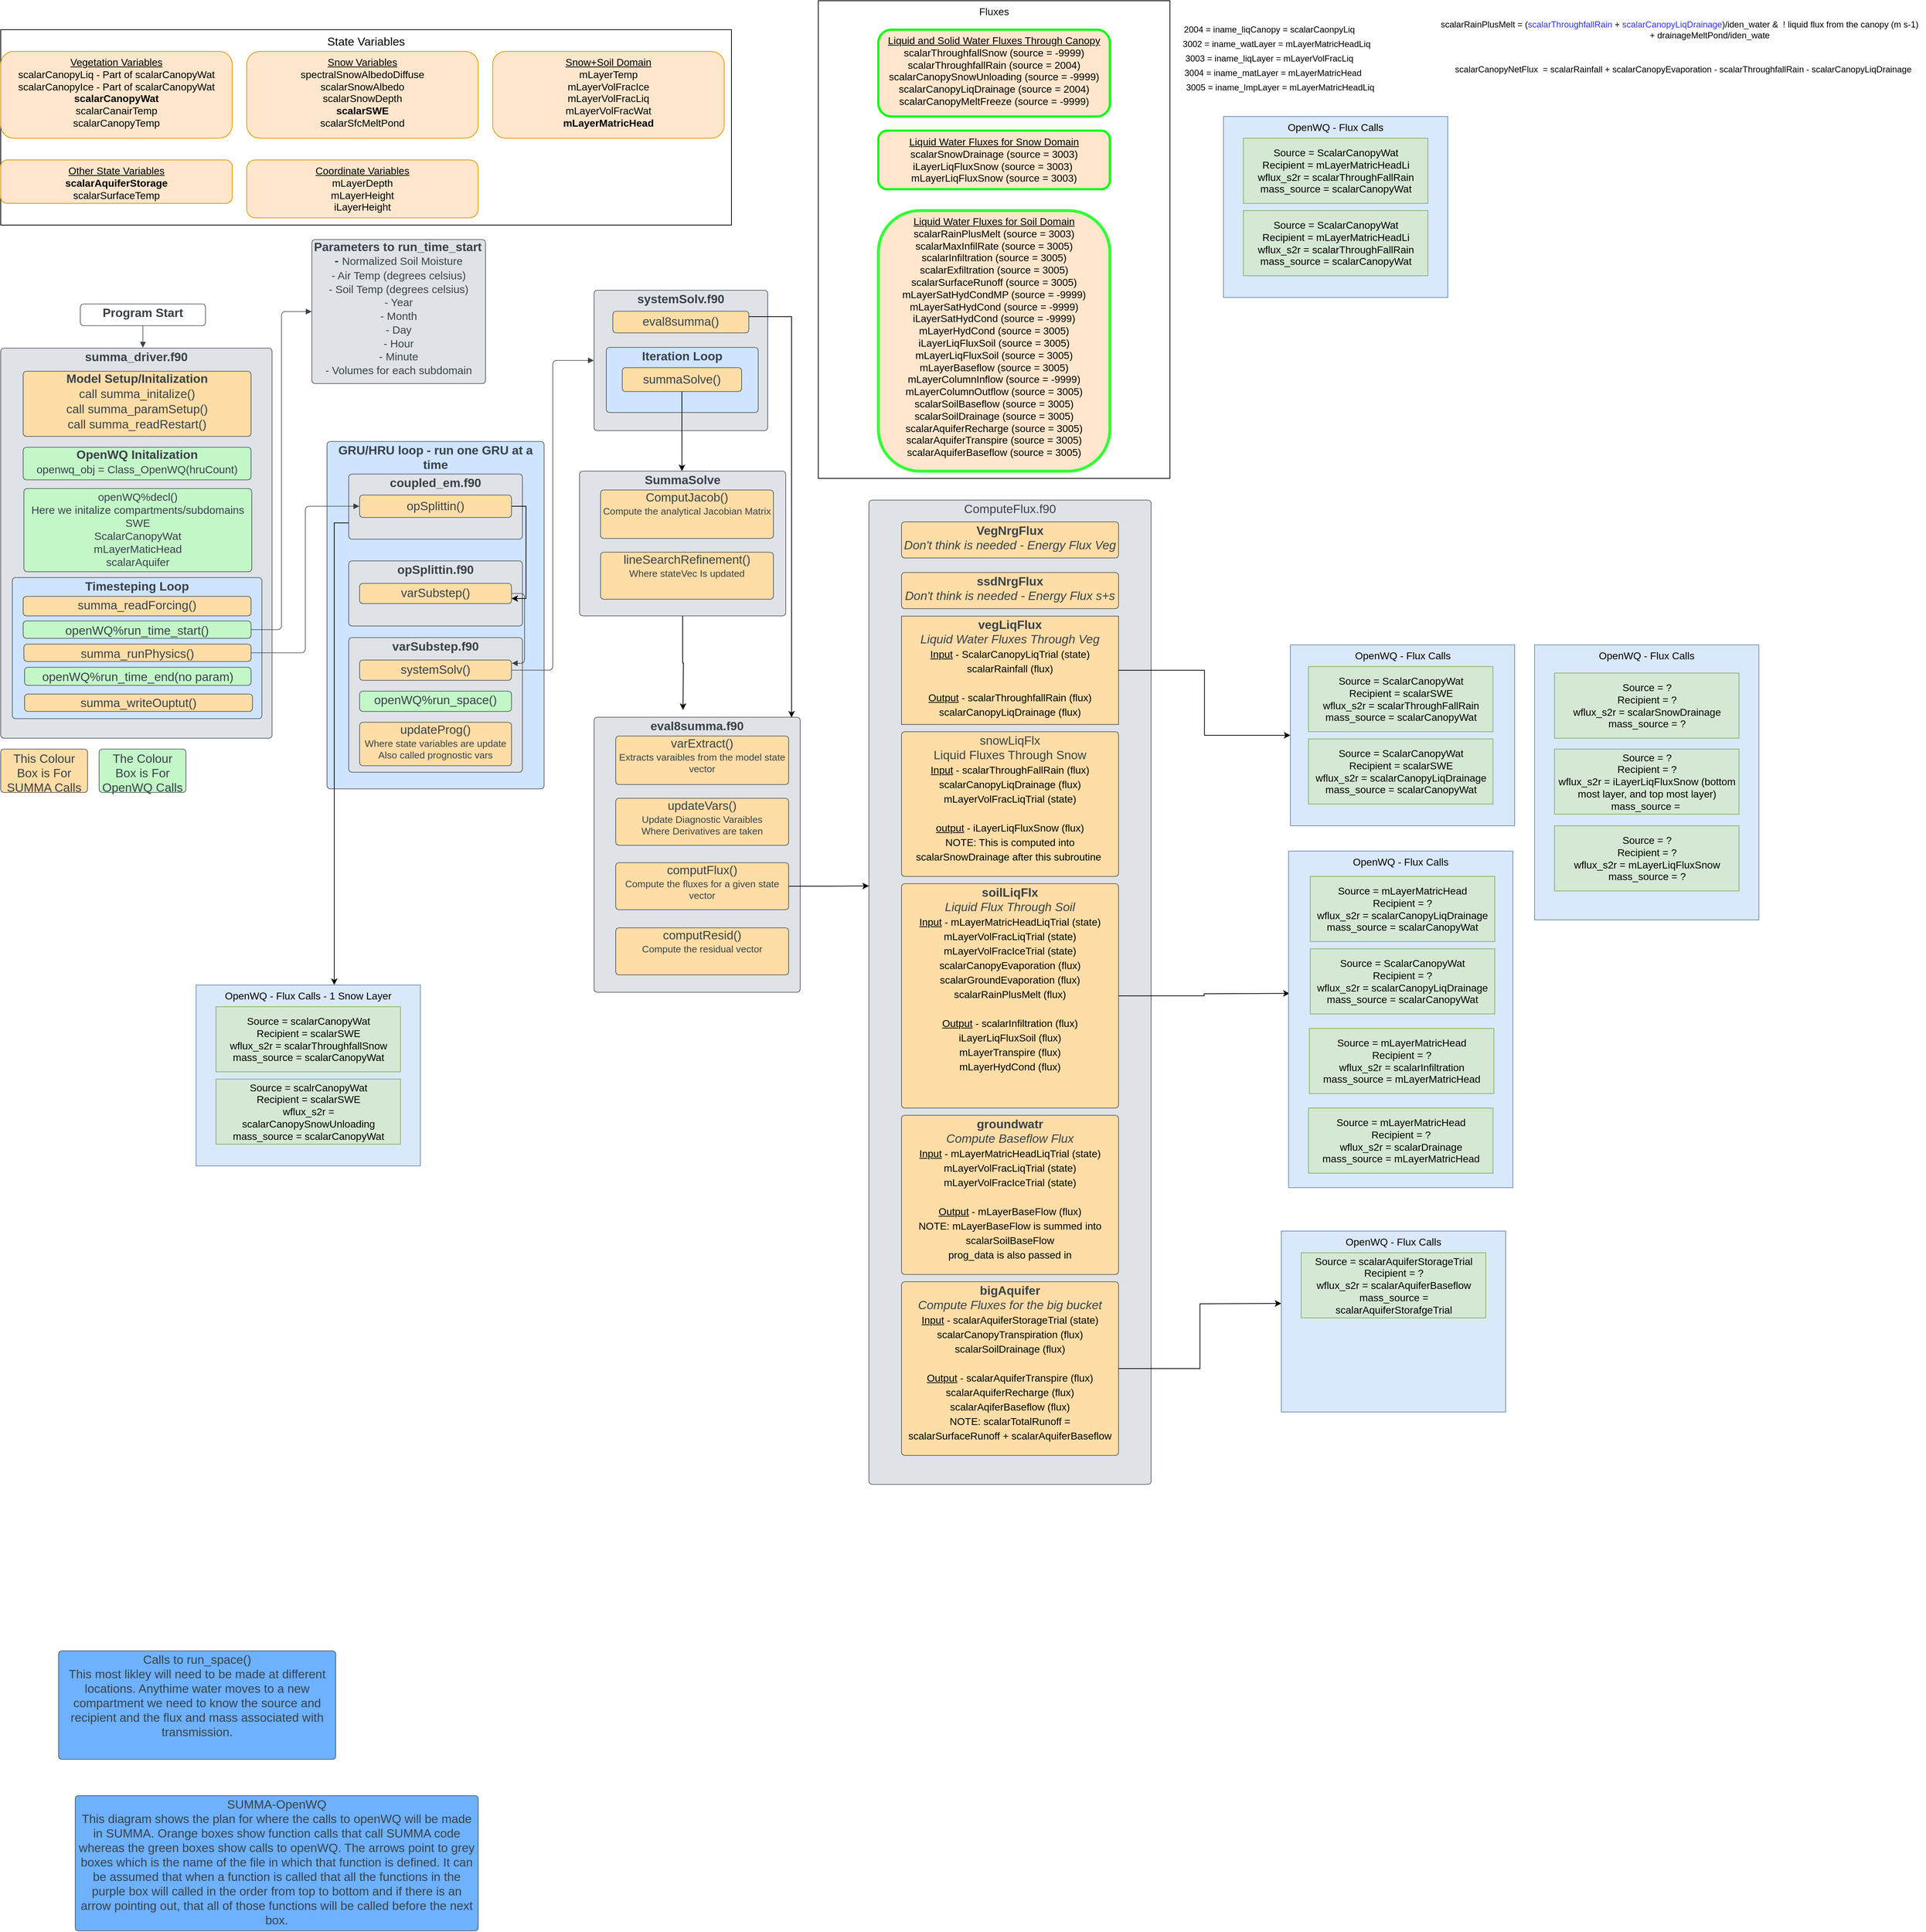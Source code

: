 <mxfile version="20.0.3" type="device"><diagram id="gy2GvhG3Mc18mV4GhEFE" name="Page-1"><mxGraphModel dx="1635" dy="892" grid="1" gridSize="10" guides="1" tooltips="1" connect="1" arrows="1" fold="1" page="1" pageScale="1" pageWidth="850" pageHeight="1100" math="0" shadow="0"><root><mxCell id="0"/><mxCell id="1" parent="0"/><mxCell id="j05uEIZv2rGmTRu3Q1AM-13" value="&lt;div&gt;&lt;font style=&quot;font-size: 16px;&quot;&gt;State Variables&lt;/font&gt;&lt;/div&gt;" style="rounded=0;whiteSpace=wrap;html=1;horizontal=1;verticalAlign=top;" parent="1" vertex="1"><mxGeometry x="50" y="50" width="1010" height="270" as="geometry"/></mxCell><mxCell id="j05uEIZv2rGmTRu3Q1AM-25" value="&lt;div style=&quot;font-size: 14px;&quot;&gt;&lt;u style=&quot;font-size: 14px;&quot;&gt;Vegetation Variables&lt;/u&gt;&lt;/div&gt;&lt;div style=&quot;font-size: 14px;&quot;&gt;&lt;font style=&quot;font-size: 14px;&quot;&gt;scalarCanopyLiq - Part of scalarCanopyWat &lt;br style=&quot;font-size: 14px;&quot;&gt;scalarCanopyIce - Part of scalarCanopyWat&lt;br style=&quot;font-size: 14px;&quot;&gt;&lt;b style=&quot;font-size: 14px;&quot;&gt;scalarCanopyWat &lt;/b&gt;&lt;br style=&quot;font-size: 14px;&quot;&gt;scalarCanairTemp&lt;br style=&quot;font-size: 14px;&quot;&gt;scalarCanopyTemp&lt;/font&gt;&lt;/div&gt;" style="rounded=1;whiteSpace=wrap;html=1;fontSize=14;fillColor=#ffe6cc;strokeColor=#d79b00;horizontal=1;verticalAlign=top;" parent="1" vertex="1"><mxGeometry x="50" y="80" width="320" height="120" as="geometry"/></mxCell><mxCell id="j05uEIZv2rGmTRu3Q1AM-26" value="&lt;div&gt;&lt;u&gt;Snow Variables&lt;/u&gt;&lt;/div&gt;&lt;div&gt;spectralSnowAlbedoDiffuse&lt;/div&gt;&lt;div&gt;scalarSnowAlbedo&lt;/div&gt;&lt;div&gt;scalarSnowDepth&lt;/div&gt;&lt;div&gt;&lt;b&gt;scalarSWE&lt;/b&gt;&lt;/div&gt;&lt;div&gt;scalarSfcMeltPond&lt;br&gt;&lt;/div&gt;" style="rounded=1;whiteSpace=wrap;html=1;fontSize=14;fillColor=#ffe6cc;strokeColor=#d79b00;horizontal=1;verticalAlign=top;" parent="1" vertex="1"><mxGeometry x="390" y="80" width="320" height="120" as="geometry"/></mxCell><mxCell id="j05uEIZv2rGmTRu3Q1AM-27" value="&lt;div&gt;&lt;u&gt;Snow+Soil Domain&lt;br&gt;&lt;/u&gt;&lt;/div&gt;&lt;div&gt;mLayerTemp&lt;/div&gt;&lt;div&gt;mLayerVolFracIce&lt;/div&gt;&lt;div&gt;mLayerVolFracLiq&lt;/div&gt;&lt;div&gt;mLayerVolFracWat&lt;/div&gt;&lt;div&gt;&lt;b&gt;mLayerMatricHead&lt;/b&gt;&lt;br&gt;&lt;/div&gt;" style="rounded=1;whiteSpace=wrap;html=1;fontSize=14;fillColor=#ffe6cc;strokeColor=#d79b00;horizontal=1;verticalAlign=top;" parent="1" vertex="1"><mxGeometry x="730" y="80" width="320" height="120" as="geometry"/></mxCell><mxCell id="j05uEIZv2rGmTRu3Q1AM-28" value="&lt;div&gt;&lt;u&gt;Other State Variables&lt;/u&gt;&lt;/div&gt;&lt;div align=&quot;center&quot;&gt;&lt;b&gt;scalarAquiferStorage&lt;/b&gt;&lt;/div&gt;&lt;div align=&quot;center&quot;&gt;scalarSurfaceTemp&lt;u&gt;&lt;br&gt;&lt;/u&gt;&lt;/div&gt;" style="rounded=1;whiteSpace=wrap;html=1;fontSize=14;fillColor=#ffe6cc;strokeColor=#d79b00;horizontal=1;verticalAlign=top;" parent="1" vertex="1"><mxGeometry x="50" y="230" width="320" height="60" as="geometry"/></mxCell><mxCell id="j05uEIZv2rGmTRu3Q1AM-29" value="&lt;div&gt;&lt;u&gt;Coordinate Variables&lt;br&gt;&lt;/u&gt;&lt;/div&gt;&lt;div align=&quot;center&quot;&gt;mLayerDepth&lt;br&gt;&lt;/div&gt;&lt;div align=&quot;center&quot;&gt;mLayerHeight&lt;/div&gt;&lt;div align=&quot;center&quot;&gt;iLayerHeight&lt;u&gt;&lt;br&gt;&lt;/u&gt;&lt;/div&gt;" style="rounded=1;whiteSpace=wrap;html=1;fontSize=14;fillColor=#ffe6cc;strokeColor=#d79b00;horizontal=1;verticalAlign=top;" parent="1" vertex="1"><mxGeometry x="390" y="230" width="320" height="80" as="geometry"/></mxCell><mxCell id="SIZcdOm5cvlMSfMSB-9c-126" value="" style="group" parent="1" vertex="1" connectable="0"><mxGeometry x="1250" y="700" width="390" height="1360" as="geometry"/></mxCell><UserObject label="ComputeFlux.f90" lucidchartObjectId="QJtb76Jpq29i" id="j05uEIZv2rGmTRu3Q1AM-4"><mxCell style="html=1;overflow=block;blockSpacing=1;whiteSpace=wrap;fontSize=16.7;fontColor=#3a414a;align=center;spacing=3.8;verticalAlign=top;strokeColor=#3a414a;strokeOpacity=100;fillOpacity=100;rounded=1;absoluteArcSize=1;arcSize=9;fillColor=#dfe3e8;strokeWidth=0.8;" parent="SIZcdOm5cvlMSfMSB-9c-126" vertex="1"><mxGeometry width="390" height="1360" as="geometry"/></mxCell></UserObject><UserObject label="&lt;div&gt;&lt;b&gt;VegNrgFlux&lt;/b&gt;&lt;/div&gt;&lt;div&gt;&lt;i&gt;Don't think is needed - Energy Flux Veg&lt;/i&gt;&lt;br&gt;&lt;/div&gt;" lucidchartObjectId="gyDjIR28vtwQ" id="j05uEIZv2rGmTRu3Q1AM-5"><mxCell style="html=1;overflow=block;blockSpacing=1;whiteSpace=wrap;fontSize=16.7;fontColor=#3a414a;align=center;spacing=3.8;verticalAlign=top;strokeColor=#3a414a;strokeOpacity=100;fillOpacity=100;rounded=1;absoluteArcSize=1;arcSize=9;fillColor=#ffdda6;strokeWidth=0.8;" parent="SIZcdOm5cvlMSfMSB-9c-126" vertex="1"><mxGeometry x="45" y="30" width="300" height="50" as="geometry"/></mxCell></UserObject><UserObject label="&lt;div&gt;&lt;b&gt;ssdNrgFlux&lt;/b&gt;&lt;/div&gt;&lt;div&gt;&lt;i&gt;Don't think is needed - Energy Flux s+s&lt;/i&gt;&lt;br&gt;&lt;/div&gt;" lucidchartObjectId="OyDjbXUKRUOr" id="j05uEIZv2rGmTRu3Q1AM-6"><mxCell style="html=1;overflow=block;blockSpacing=1;whiteSpace=wrap;fontSize=16.7;fontColor=#3a414a;align=center;spacing=3.8;verticalAlign=top;strokeColor=#3a414a;strokeOpacity=100;fillOpacity=100;rounded=1;absoluteArcSize=1;arcSize=9;fillColor=#ffdda6;strokeWidth=0.8;" parent="SIZcdOm5cvlMSfMSB-9c-126" vertex="1"><mxGeometry x="45" y="100" width="300" height="50" as="geometry"/></mxCell></UserObject><UserObject label="&lt;b&gt;vegLiqFlux&lt;/b&gt;&lt;br&gt;&lt;i&gt;Liquid Water Fluxes Through Veg&lt;br&gt;&lt;/i&gt;&lt;u style=&quot;color: rgb(0, 0, 0); font-size: 14px;&quot;&gt;Input&lt;/u&gt;&lt;span style=&quot;color: rgb(0, 0, 0); font-size: 14px;&quot;&gt;&amp;nbsp;- ScalarCanopyLiqTrial (state)&lt;/span&gt;&lt;br style=&quot;color: rgb(0, 0, 0); font-size: 14px;&quot;&gt;&lt;span style=&quot;color: rgb(0, 0, 0); font-size: 14px;&quot;&gt;scalarRainfall (flux)&lt;/span&gt;&lt;br style=&quot;color: rgb(0, 0, 0); font-size: 14px;&quot;&gt;&lt;br style=&quot;color: rgb(0, 0, 0); font-size: 14px;&quot;&gt;&lt;u style=&quot;color: rgb(0, 0, 0); font-size: 14px;&quot;&gt;Output&lt;/u&gt;&lt;span style=&quot;color: rgb(0, 0, 0); font-size: 14px;&quot;&gt;&amp;nbsp;- scalarThroughfallRain (flux)&lt;/span&gt;&lt;br style=&quot;color: rgb(0, 0, 0); font-size: 14px;&quot;&gt;&lt;span style=&quot;color: rgb(0, 0, 0); font-size: 14px;&quot;&gt;scalarCanopyLiqDrainage (flux)&lt;/span&gt;" lucidchartObjectId="2yDjNtz37uhb" id="j05uEIZv2rGmTRu3Q1AM-7"><mxCell style="html=1;overflow=block;blockSpacing=1;whiteSpace=wrap;fontSize=16.7;fontColor=#3a414a;align=center;spacing=3.8;verticalAlign=top;strokeColor=#3a414a;strokeOpacity=100;fillOpacity=100;rounded=1;absoluteArcSize=1;arcSize=0;fillColor=#ffdda6;strokeWidth=0.8;" parent="SIZcdOm5cvlMSfMSB-9c-126" vertex="1"><mxGeometry x="45" y="160.32" width="300" height="149.68" as="geometry"/></mxCell></UserObject><UserObject label="snowLiqFlx&lt;br&gt;Liquid Fluxes Through Snow&lt;br&gt;&lt;u style=&quot;color: rgb(0, 0, 0); font-size: 14px;&quot;&gt;Input&lt;/u&gt;&lt;span style=&quot;color: rgb(0, 0, 0); font-size: 14px;&quot;&gt;&amp;nbsp;- scalarThroughFallRain (flux)&lt;/span&gt;&lt;br style=&quot;color: rgb(0, 0, 0); font-size: 14px;&quot;&gt;&lt;span style=&quot;color: rgb(0, 0, 0); font-size: 14px;&quot;&gt;scalarCanopyLiqDrainage (flux)&lt;/span&gt;&lt;br style=&quot;color: rgb(0, 0, 0); font-size: 14px;&quot;&gt;&lt;span style=&quot;color: rgb(0, 0, 0); font-size: 14px;&quot;&gt;mLayerVolFracLiqTrial (state)&lt;/span&gt;&lt;br style=&quot;color: rgb(0, 0, 0); font-size: 14px;&quot;&gt;&lt;br style=&quot;color: rgb(0, 0, 0); font-size: 14px;&quot;&gt;&lt;u style=&quot;color: rgb(0, 0, 0); font-size: 14px;&quot;&gt;output&lt;/u&gt;&lt;span style=&quot;color: rgb(0, 0, 0); font-size: 14px;&quot;&gt;&amp;nbsp;- iLayerLiqFluxSnow (flux)&lt;/span&gt;&lt;br style=&quot;color: rgb(0, 0, 0); font-size: 14px;&quot;&gt;&lt;span style=&quot;color: rgb(0, 0, 0); font-size: 14px;&quot;&gt;NOTE: This is computed into scalarSnowDrainage after this subroutine&amp;nbsp;&lt;/span&gt;" lucidchartObjectId="9yDjWkyf~UnS" id="j05uEIZv2rGmTRu3Q1AM-8"><mxCell style="html=1;overflow=block;blockSpacing=1;whiteSpace=wrap;fontSize=16.7;fontColor=#3a414a;align=center;spacing=3.8;verticalAlign=top;strokeColor=#3a414a;strokeOpacity=100;fillOpacity=100;rounded=1;absoluteArcSize=1;arcSize=9;fillColor=#ffdda6;strokeWidth=0.8;" parent="SIZcdOm5cvlMSfMSB-9c-126" vertex="1"><mxGeometry x="45" y="320" width="300" height="200" as="geometry"/></mxCell></UserObject><UserObject label="&lt;b&gt;soilLiqFlx&lt;br&gt;&lt;/b&gt;&lt;i&gt;Liquid Flux Through Soil&lt;br&gt;&lt;/i&gt;&lt;u style=&quot;color: rgb(0, 0, 0); font-size: 14px;&quot;&gt;Input&lt;/u&gt;&lt;span style=&quot;color: rgb(0, 0, 0); font-size: 14px;&quot;&gt;&amp;nbsp;- mLayerMatricHeadLiqTrial (state)&lt;/span&gt;&lt;br style=&quot;color: rgb(0, 0, 0); font-size: 14px;&quot;&gt;&lt;span style=&quot;color: rgb(0, 0, 0); font-size: 14px;&quot;&gt;mLayerVolFracLiqTrial (state)&lt;/span&gt;&lt;br style=&quot;color: rgb(0, 0, 0); font-size: 14px;&quot;&gt;&lt;span style=&quot;color: rgb(0, 0, 0); font-size: 14px;&quot;&gt;mLayerVolFracIceTrial (state)&lt;/span&gt;&lt;br style=&quot;color: rgb(0, 0, 0); font-size: 14px;&quot;&gt;&lt;span style=&quot;color: rgb(0, 0, 0); font-size: 14px;&quot;&gt;scalarCanopyEvaporation (flux)&lt;/span&gt;&lt;br style=&quot;color: rgb(0, 0, 0); font-size: 14px;&quot;&gt;&lt;span style=&quot;color: rgb(0, 0, 0); font-size: 14px;&quot;&gt;scalarGroundEvaporation (flux)&lt;/span&gt;&lt;br style=&quot;color: rgb(0, 0, 0); font-size: 14px;&quot;&gt;&lt;span style=&quot;color: rgb(0, 0, 0); font-size: 14px;&quot;&gt;scalarRainPlusMelt (flux)&lt;/span&gt;&lt;br style=&quot;color: rgb(0, 0, 0); font-size: 14px;&quot;&gt;&lt;br style=&quot;color: rgb(0, 0, 0); font-size: 14px;&quot;&gt;&lt;u style=&quot;color: rgb(0, 0, 0); font-size: 14px;&quot;&gt;Output&lt;/u&gt;&lt;span style=&quot;color: rgb(0, 0, 0); font-size: 14px;&quot;&gt;&amp;nbsp;- scalarInfiltration (flux)&lt;/span&gt;&lt;br style=&quot;color: rgb(0, 0, 0); font-size: 14px;&quot;&gt;&lt;span style=&quot;color: rgb(0, 0, 0); font-size: 14px;&quot;&gt;iLayerLiqFluxSoil (flux)&lt;/span&gt;&lt;br style=&quot;color: rgb(0, 0, 0); font-size: 14px;&quot;&gt;&lt;span style=&quot;color: rgb(0, 0, 0); font-size: 14px;&quot;&gt;mLayerTranspire (flux)&lt;/span&gt;&lt;br style=&quot;color: rgb(0, 0, 0); font-size: 14px;&quot;&gt;&lt;span style=&quot;color: rgb(0, 0, 0); font-size: 14px;&quot;&gt;mLayerHydCond (flux)&lt;/span&gt;&lt;i&gt;&lt;br&gt;&lt;/i&gt;" lucidchartObjectId="0zDjswLb8mMk" id="j05uEIZv2rGmTRu3Q1AM-9"><mxCell style="html=1;overflow=block;blockSpacing=1;whiteSpace=wrap;fontSize=16.7;fontColor=#3a414a;align=center;spacing=3.8;verticalAlign=top;strokeColor=#3a414a;strokeOpacity=100;fillOpacity=100;rounded=1;absoluteArcSize=1;arcSize=9;fillColor=#ffdda6;strokeWidth=0.8;" parent="SIZcdOm5cvlMSfMSB-9c-126" vertex="1"><mxGeometry x="45" y="530" width="300" height="310" as="geometry"/></mxCell></UserObject><UserObject label="&lt;b&gt;groundwatr&lt;br&gt;&lt;/b&gt;&lt;i&gt;Compute Baseflow Flux&lt;br&gt;&lt;/i&gt;&lt;u style=&quot;color: rgb(0, 0, 0); font-size: 14px;&quot;&gt;Input&lt;/u&gt;&lt;span style=&quot;color: rgb(0, 0, 0); font-size: 14px;&quot;&gt;&amp;nbsp;- mLayerMatricHeadLiqTrial (state)&lt;br&gt;&lt;/span&gt;&lt;span style=&quot;color: rgb(0, 0, 0); font-size: 14px;&quot;&gt;mLayerVolFracLiqTrial (state)&lt;br&gt;&lt;/span&gt;&lt;span style=&quot;color: rgb(0, 0, 0); font-size: 14px;&quot;&gt;mLayerVolFracIceTrial (state)&lt;br&gt;&lt;/span&gt;&lt;br style=&quot;color: rgb(0, 0, 0); font-size: 14px;&quot;&gt;&lt;u style=&quot;color: rgb(0, 0, 0); font-size: 14px;&quot;&gt;Output&lt;/u&gt;&lt;span style=&quot;color: rgb(0, 0, 0); font-size: 14px;&quot;&gt;&amp;nbsp;- mLayerBaseFlow (flux)&lt;br&gt;&lt;/span&gt;&lt;span style=&quot;color: rgb(0, 0, 0); font-size: 14px;&quot;&gt;NOTE: mLayerBaseFlow is summed into scalarSoilBaseFlow&lt;br&gt;prog_data is also passed in&lt;br&gt;&lt;/span&gt;&lt;i&gt;&lt;br&gt;&lt;/i&gt;" lucidchartObjectId="zADjreNIhGo." id="j05uEIZv2rGmTRu3Q1AM-10"><mxCell style="html=1;overflow=block;blockSpacing=1;whiteSpace=wrap;fontSize=16.7;fontColor=#3a414a;align=center;spacing=3.8;verticalAlign=top;strokeColor=#3a414a;strokeOpacity=100;fillOpacity=100;rounded=1;absoluteArcSize=1;arcSize=9;fillColor=#ffdda6;strokeWidth=0.8;" parent="SIZcdOm5cvlMSfMSB-9c-126" vertex="1"><mxGeometry x="45" y="850" width="300" height="220" as="geometry"/></mxCell></UserObject><UserObject label="&lt;b&gt;bigAquifer&lt;br&gt;&lt;/b&gt;&lt;i&gt;Compute Fluxes for the big bucket&lt;br&gt;&lt;/i&gt;&lt;u style=&quot;color: rgb(0, 0, 0); font-size: 14px;&quot;&gt;Input&lt;/u&gt;&lt;span style=&quot;color: rgb(0, 0, 0); font-size: 14px;&quot;&gt;&amp;nbsp;- scalarAquiferStorageTrial (state)&lt;br&gt;&lt;/span&gt;&lt;span style=&quot;color: rgb(0, 0, 0); font-size: 14px;&quot;&gt;scalarCanopyTranspiration (flux)&lt;br&gt;&lt;/span&gt;&lt;span style=&quot;color: rgb(0, 0, 0); font-size: 14px;&quot;&gt;scalarSoilDrainage (flux)&lt;br&gt;&lt;/span&gt;&lt;br style=&quot;color: rgb(0, 0, 0); font-size: 14px;&quot;&gt;&lt;u style=&quot;color: rgb(0, 0, 0); font-size: 14px;&quot;&gt;Output&lt;/u&gt;&lt;span style=&quot;color: rgb(0, 0, 0); font-size: 14px;&quot;&gt;&amp;nbsp;- scalarAquiferTranspire (flux)&lt;br&gt;&lt;/span&gt;&lt;span style=&quot;color: rgb(0, 0, 0); font-size: 14px;&quot;&gt;scalarAquiferRecharge (flux)&lt;br&gt;&lt;/span&gt;&lt;span style=&quot;color: rgb(0, 0, 0); font-size: 14px;&quot;&gt;scalarAqiferBaseflow (flux)&lt;br&gt;&lt;/span&gt;&lt;span style=&quot;color: rgb(0, 0, 0); font-size: 14px;&quot;&gt;NOTE: scalarTotalRunoff = scalarSurfaceRunoff + scalarAquiferBaseflow&lt;/span&gt;&lt;i&gt;&lt;br&gt;&lt;/i&gt;" lucidchartObjectId="PADjMUE8BuGu" id="j05uEIZv2rGmTRu3Q1AM-11"><mxCell style="html=1;overflow=block;blockSpacing=1;whiteSpace=wrap;fontSize=16.7;fontColor=#3a414a;align=center;spacing=3.8;verticalAlign=top;strokeColor=#3a414a;strokeOpacity=100;fillOpacity=100;rounded=1;absoluteArcSize=1;arcSize=9;fillColor=#ffdda6;strokeWidth=0.8;" parent="SIZcdOm5cvlMSfMSB-9c-126" vertex="1"><mxGeometry x="45" y="1080" width="300" height="240" as="geometry"/></mxCell></UserObject><mxCell id="SIZcdOm5cvlMSfMSB-9c-70" value="eval8summa.f90" style="html=1;overflow=block;blockSpacing=1;whiteSpace=wrap;fontSize=16.7;fontColor=#3a414a;fontStyle=1;spacing=3.8;verticalAlign=top;strokeColor=#3a414a;strokeOpacity=100;fillOpacity=100;rounded=1;absoluteArcSize=1;arcSize=9;fillColor=#dfe3e8;strokeWidth=0.8;container=1;collapsible=0;" parent="1" vertex="1"><mxGeometry x="870" y="1000" width="285" height="380" as="geometry"/></mxCell><UserObject label="&lt;div style=&quot;display: flex; justify-content: center; text-align: center; align-items: baseline; font-size: 0; line-height: 1.25;margin-top: -2px;&quot;&gt;&lt;span&gt;&lt;span style=&quot;font-size:16.7px;color:#3a414a;&quot;&gt;varExtract()&#10;&lt;/span&gt;&lt;span style=&quot;font-size:13.3px;color:#3a414a;&quot;&gt;Extracts varaibles from the model state vector&lt;/span&gt;&lt;/span&gt;&lt;/div&gt;" lucidchartObjectId="1K.8Zq_A4mW5" id="SIZcdOm5cvlMSfMSB-9c-71"><mxCell style="html=1;overflow=block;blockSpacing=1;whiteSpace=wrap;fontSize=13;spacing=3.8;verticalAlign=top;strokeColor=#3a414a;strokeOpacity=100;fillOpacity=100;rounded=1;absoluteArcSize=1;arcSize=9;fillColor=#ffdda6;strokeWidth=0.8;" parent="SIZcdOm5cvlMSfMSB-9c-70" vertex="1"><mxGeometry x="30" y="26" width="239" height="67" as="geometry"/></mxCell></UserObject><UserObject label="&lt;div style=&quot;display: flex; justify-content: center; text-align: center; align-items: baseline; font-size: 0; line-height: 1.25;margin-top: -2px;&quot;&gt;&lt;span&gt;&lt;span style=&quot;font-size:16.7px;color:#3a414a;&quot;&gt;updateVars()&#10;&lt;/span&gt;&lt;span style=&quot;font-size:13.3px;color:#3a414a;&quot;&gt;Update Diagnostic Varaibles&#10;Where Derivatives are taken&lt;/span&gt;&lt;/span&gt;&lt;/div&gt;" lucidchartObjectId="xL.820pcQE3z" id="SIZcdOm5cvlMSfMSB-9c-72"><mxCell style="html=1;overflow=block;blockSpacing=1;whiteSpace=wrap;fontSize=13;spacing=3.8;verticalAlign=top;strokeColor=#3a414a;strokeOpacity=100;fillOpacity=100;rounded=1;absoluteArcSize=1;arcSize=9;fillColor=#ffdda6;strokeWidth=0.8;" parent="SIZcdOm5cvlMSfMSB-9c-70" vertex="1"><mxGeometry x="30" y="112" width="239" height="65" as="geometry"/></mxCell></UserObject><UserObject label="&lt;div style=&quot;display: flex; justify-content: center; text-align: center; align-items: baseline; font-size: 0; line-height: 1.25;margin-top: -2px;&quot;&gt;&lt;span&gt;&lt;span style=&quot;font-size:16.7px;color:#3a414a;&quot;&gt;computFlux()&#10;&lt;/span&gt;&lt;span style=&quot;font-size:13.3px;color:#3a414a;&quot;&gt;Compute the fluxes for a given state vector&lt;/span&gt;&lt;/span&gt;&lt;/div&gt;" lucidchartObjectId="_L.8nhQAwN-x" id="SIZcdOm5cvlMSfMSB-9c-73"><mxCell style="html=1;overflow=block;blockSpacing=1;whiteSpace=wrap;fontSize=13;spacing=3.8;verticalAlign=top;strokeColor=#3a414a;strokeOpacity=100;fillOpacity=100;rounded=1;absoluteArcSize=1;arcSize=9;fillColor=#ffdda6;strokeWidth=0.8;" parent="SIZcdOm5cvlMSfMSB-9c-70" vertex="1"><mxGeometry x="30" y="201" width="239" height="65" as="geometry"/></mxCell></UserObject><UserObject label="&lt;div style=&quot;display: flex; justify-content: center; text-align: center; align-items: baseline; font-size: 0; line-height: 1.25;margin-top: -2px;&quot;&gt;&lt;span&gt;&lt;span style=&quot;font-size:16.7px;color:#3a414a;&quot;&gt;computResid()&#10;&lt;/span&gt;&lt;span style=&quot;font-size:13.3px;color:#3a414a;&quot;&gt;Compute the residual vector &lt;/span&gt;&lt;span style=&quot;font-size:11.7px;color:#3a414a;&quot;&gt;&#10;&lt;/span&gt;&lt;/span&gt;&lt;/div&gt;" lucidchartObjectId="pQ.8SMOTzCbQ" id="SIZcdOm5cvlMSfMSB-9c-74"><mxCell style="html=1;overflow=block;blockSpacing=1;whiteSpace=wrap;fontSize=13;spacing=3.8;verticalAlign=top;strokeColor=#3a414a;strokeOpacity=100;fillOpacity=100;rounded=1;absoluteArcSize=1;arcSize=9;fillColor=#ffdda6;strokeWidth=0.8;" parent="SIZcdOm5cvlMSfMSB-9c-70" vertex="1"><mxGeometry x="30" y="291" width="239" height="65" as="geometry"/></mxCell></UserObject><mxCell id="SIZcdOm5cvlMSfMSB-9c-75" value="systemSolv.f90" style="html=1;overflow=block;blockSpacing=1;whiteSpace=wrap;fontSize=16.7;fontColor=#3a414a;fontStyle=1;spacing=3.8;verticalAlign=top;strokeColor=#3a414a;strokeOpacity=100;fillOpacity=100;rounded=1;absoluteArcSize=1;arcSize=9;fillColor=#dfe3e8;strokeWidth=0.8;container=1;collapsible=0;" parent="1" vertex="1"><mxGeometry x="870" y="410" width="240" height="194" as="geometry"/></mxCell><UserObject label="eval8summa()" lucidchartObjectId="_s.8.g2LrlaO" id="SIZcdOm5cvlMSfMSB-9c-76"><mxCell style="html=1;overflow=block;blockSpacing=1;whiteSpace=wrap;fontSize=16.7;fontColor=#3a414a;spacing=3.8;strokeColor=#3a414a;strokeOpacity=100;fillOpacity=100;rounded=1;absoluteArcSize=1;arcSize=9;fillColor=#ffdda6;strokeWidth=0.8;" parent="SIZcdOm5cvlMSfMSB-9c-75" vertex="1"><mxGeometry x="26" y="29" width="188" height="30" as="geometry"/></mxCell></UserObject><UserObject label="Iteration Loop" lucidchartObjectId="Vu.8dJao.weW" id="SIZcdOm5cvlMSfMSB-9c-77"><mxCell style="html=1;overflow=block;blockSpacing=1;whiteSpace=wrap;fontSize=16.7;fontColor=#3a414a;fontStyle=1;align=center;spacing=3.8;verticalAlign=top;strokeColor=#3a414a;strokeOpacity=100;fillOpacity=100;rounded=1;absoluteArcSize=1;arcSize=9;fillColor=#cfe4ff;strokeWidth=0.8;" parent="SIZcdOm5cvlMSfMSB-9c-75" vertex="1"><mxGeometry x="17" y="79" width="210" height="90" as="geometry"/></mxCell></UserObject><UserObject label="summaSolve()" lucidchartObjectId="Vv.8vQ_2qqEH" id="SIZcdOm5cvlMSfMSB-9c-78"><mxCell style="html=1;overflow=block;blockSpacing=1;whiteSpace=wrap;fontSize=16.7;fontColor=#3a414a;spacing=3.8;strokeColor=#3a414a;strokeOpacity=100;fillOpacity=100;rounded=1;absoluteArcSize=1;arcSize=9;fillColor=#ffdda6;strokeWidth=0.8;" parent="SIZcdOm5cvlMSfMSB-9c-75" vertex="1"><mxGeometry x="39" y="107" width="165" height="33" as="geometry"/></mxCell></UserObject><mxCell id="SIZcdOm5cvlMSfMSB-9c-79" value="GRU/HRU loop - run one GRU at a time" style="html=1;overflow=block;blockSpacing=1;whiteSpace=wrap;fontSize=16.7;fontColor=#3a414a;fontStyle=1;spacing=3.8;verticalAlign=top;strokeColor=#3a414a;strokeOpacity=100;fillOpacity=100;rounded=1;absoluteArcSize=1;arcSize=9;fillColor=#cfe4ff;strokeWidth=0.8;container=1;collapsible=0;" parent="1" vertex="1"><mxGeometry x="501" y="619" width="300" height="480" as="geometry"/></mxCell><UserObject label="coupled_em.f90" lucidchartObjectId="if.89FHRa6m6" id="SIZcdOm5cvlMSfMSB-9c-80"><mxCell style="html=1;overflow=block;blockSpacing=1;whiteSpace=wrap;fontSize=16.7;fontColor=#3a414a;fontStyle=1;spacing=3.8;verticalAlign=top;strokeColor=#3a414a;strokeOpacity=100;fillOpacity=100;rounded=1;absoluteArcSize=1;arcSize=9;fillColor=#dfe3e8;strokeWidth=0.8;" parent="SIZcdOm5cvlMSfMSB-9c-79" vertex="1"><mxGeometry x="30" y="45" width="240" height="90" as="geometry"/></mxCell></UserObject><UserObject label="opSplittin.f90" lucidchartObjectId="hk.8~3tQkN-E" id="SIZcdOm5cvlMSfMSB-9c-82"><mxCell style="html=1;overflow=block;blockSpacing=1;whiteSpace=wrap;fontSize=16.7;fontColor=#3a414a;fontStyle=1;spacing=3.8;verticalAlign=top;strokeColor=#3a414a;strokeOpacity=100;fillOpacity=100;rounded=1;absoluteArcSize=1;arcSize=9;fillColor=#dfe3e8;strokeWidth=0.8;" parent="SIZcdOm5cvlMSfMSB-9c-79" vertex="1"><mxGeometry x="30" y="165" width="240" height="90" as="geometry"/></mxCell></UserObject><mxCell id="SIZcdOm5cvlMSfMSB-9c-120" style="edgeStyle=orthogonalEdgeStyle;rounded=0;orthogonalLoop=1;jettySize=auto;html=1;exitX=1;exitY=0.5;exitDx=0;exitDy=0;entryX=1;entryY=0.75;entryDx=0;entryDy=0;fontSize=14;fontColor=#0A0B0D;" parent="SIZcdOm5cvlMSfMSB-9c-79" source="SIZcdOm5cvlMSfMSB-9c-81" target="SIZcdOm5cvlMSfMSB-9c-83" edge="1"><mxGeometry relative="1" as="geometry"/></mxCell><UserObject label="opSplittin()" lucidchartObjectId="qi.8MWBOaeUA" id="SIZcdOm5cvlMSfMSB-9c-81"><mxCell style="html=1;overflow=block;blockSpacing=1;whiteSpace=wrap;fontSize=16.7;fontColor=#3a414a;spacing=3.8;strokeColor=#3a414a;strokeOpacity=100;fillOpacity=100;rounded=1;absoluteArcSize=1;arcSize=9;fillColor=#ffdda6;strokeWidth=0.8;" parent="SIZcdOm5cvlMSfMSB-9c-79" vertex="1"><mxGeometry x="45" y="74" width="210" height="31" as="geometry"/></mxCell></UserObject><UserObject label="varSubstep()" lucidchartObjectId="jl.800Ve-~vq" id="SIZcdOm5cvlMSfMSB-9c-83"><mxCell style="html=1;overflow=block;blockSpacing=1;whiteSpace=wrap;fontSize=16.7;fontColor=#3a414a;spacing=3.8;strokeColor=#3a414a;strokeOpacity=100;fillOpacity=100;rounded=1;absoluteArcSize=1;arcSize=9;fillColor=#ffdda6;strokeWidth=0.8;" parent="SIZcdOm5cvlMSfMSB-9c-79" vertex="1"><mxGeometry x="45" y="196" width="210" height="28" as="geometry"/></mxCell></UserObject><UserObject label="varSubstep.f90" lucidchartObjectId="1n.8m5kOVaIG" id="SIZcdOm5cvlMSfMSB-9c-84"><mxCell style="html=1;overflow=block;blockSpacing=1;whiteSpace=wrap;fontSize=16.7;fontColor=#3a414a;fontStyle=1;spacing=3.8;verticalAlign=top;strokeColor=#3a414a;strokeOpacity=100;fillOpacity=100;rounded=1;absoluteArcSize=1;arcSize=9;fillColor=#dfe3e8;strokeWidth=0.8;" parent="SIZcdOm5cvlMSfMSB-9c-79" vertex="1"><mxGeometry x="30" y="271" width="240" height="186" as="geometry"/></mxCell></UserObject><UserObject label="systemSolv()" lucidchartObjectId="zo.8wbq~-Ltj" id="SIZcdOm5cvlMSfMSB-9c-85"><mxCell style="html=1;overflow=block;blockSpacing=1;whiteSpace=wrap;fontSize=16.7;fontColor=#3a414a;spacing=3.8;strokeColor=#3a414a;strokeOpacity=100;fillOpacity=100;rounded=1;absoluteArcSize=1;arcSize=9;fillColor=#ffdda6;strokeWidth=0.8;" parent="SIZcdOm5cvlMSfMSB-9c-79" vertex="1"><mxGeometry x="45" y="302" width="210" height="28" as="geometry"/></mxCell></UserObject><UserObject label="&lt;div style=&quot;display: flex; justify-content: center; text-align: center; align-items: baseline; font-size: 0; line-height: 1.25;margin-top: -2px;&quot;&gt;&lt;span&gt;&lt;span style=&quot;font-size:16.7px;color:#3a414a;&quot;&gt;updateProg()&#10;&lt;/span&gt;&lt;span style=&quot;font-size:13.3px;color:#3a414a;&quot;&gt;Where state variables are update&#10;Also called prognostic vars&lt;/span&gt;&lt;/span&gt;&lt;/div&gt;" lucidchartObjectId="Go.8qFr4BNcf" id="SIZcdOm5cvlMSfMSB-9c-86"><mxCell style="html=1;overflow=block;blockSpacing=1;whiteSpace=wrap;fontSize=13;spacing=3.8;verticalAlign=top;strokeColor=#3a414a;strokeOpacity=100;fillOpacity=100;rounded=1;absoluteArcSize=1;arcSize=9;fillColor=#ffdda6;strokeWidth=0.8;" parent="SIZcdOm5cvlMSfMSB-9c-79" vertex="1"><mxGeometry x="45" y="388" width="210" height="60" as="geometry"/></mxCell></UserObject><UserObject label="openWQ%run_space()" lucidchartObjectId="Uia9Nw5e9lMj" id="SIZcdOm5cvlMSfMSB-9c-87"><mxCell style="html=1;overflow=block;blockSpacing=1;whiteSpace=wrap;fontSize=16.7;fontColor=#3a414a;align=center;spacing=3.8;verticalAlign=top;strokeColor=#3a414a;strokeOpacity=100;fillOpacity=100;rounded=1;absoluteArcSize=1;arcSize=9;fillColor=#c3f7c8;strokeWidth=0.8;" parent="SIZcdOm5cvlMSfMSB-9c-79" vertex="1"><mxGeometry x="45" y="345" width="210" height="28" as="geometry"/></mxCell></UserObject><mxCell id="SIZcdOm5cvlMSfMSB-9c-88" value="summa_driver.f90" style="html=1;overflow=block;blockSpacing=1;whiteSpace=wrap;fontSize=16.7;fontColor=#3a414a;fontStyle=1;spacing=3.8;verticalAlign=top;strokeColor=#3a414a;strokeOpacity=100;fillOpacity=100;rounded=1;absoluteArcSize=1;arcSize=9;fillColor=#dfe3e8;strokeWidth=0.8;container=1;collapsible=0;" parent="1" vertex="1"><mxGeometry x="50" y="490" width="375" height="539" as="geometry"/></mxCell><UserObject label="&lt;div style=&quot;display: flex; justify-content: center; text-align: center; align-items: baseline; font-size: 0; line-height: 1.25;margin-top: -2px;&quot;&gt;&lt;span&gt;&lt;span style=&quot;font-size:16.7px;color:#3a414a;font-weight: bold;&quot;&gt;Model Setup/Initalization&lt;/span&gt;&lt;span style=&quot;font-size:16.7px;color:#3a414a;&quot;&gt;&#10;call summa_initalize()&#10;call summa_paramSetup()&#10;call summa_readRestart()&lt;/span&gt;&lt;/span&gt;&lt;/div&gt;" lucidchartObjectId="hd368dU49f_i" id="SIZcdOm5cvlMSfMSB-9c-89"><mxCell style="html=1;overflow=block;blockSpacing=1;whiteSpace=wrap;fontSize=13;spacing=3.8;verticalAlign=top;strokeColor=#3a414a;strokeOpacity=100;fillOpacity=100;rounded=1;absoluteArcSize=1;arcSize=9;fillColor=#ffdda6;strokeWidth=0.8;" parent="SIZcdOm5cvlMSfMSB-9c-88" vertex="1"><mxGeometry x="31" y="32" width="315" height="90" as="geometry"/></mxCell></UserObject><UserObject label="&lt;div style=&quot;display: flex; justify-content: center; text-align: center; align-items: baseline; font-size: 0; line-height: 1.25;margin-top: -2px;&quot;&gt;&lt;span&gt;&lt;span style=&quot;font-size:16.7px;color:#3a414a;font-weight: bold;&quot;&gt;OpenWQ Initalization&#10;&lt;/span&gt;&lt;span style=&quot;font-size:15px;color:#3a414a;&quot;&gt;openwq_obj = Class_OpenWQ(hruCount)&#10;&#10;&lt;/span&gt;&lt;/span&gt;&lt;/div&gt;" lucidchartObjectId="Ag36YmN12Q6n" id="SIZcdOm5cvlMSfMSB-9c-90"><mxCell style="html=1;overflow=block;blockSpacing=1;whiteSpace=wrap;fontSize=13;spacing=3.8;verticalAlign=top;strokeColor=#3a414a;strokeOpacity=100;fillOpacity=100;rounded=1;absoluteArcSize=1;arcSize=9;fillColor=#c3f7c8;strokeWidth=0.8;" parent="SIZcdOm5cvlMSfMSB-9c-88" vertex="1"><mxGeometry x="31" y="137" width="315" height="45" as="geometry"/></mxCell></UserObject><UserObject label="Timesteping Loop" lucidchartObjectId="0m767lz1bsTZ" id="SIZcdOm5cvlMSfMSB-9c-91"><mxCell style="html=1;overflow=block;blockSpacing=1;whiteSpace=wrap;fontSize=16.7;fontColor=#3a414a;fontStyle=1;align=center;spacing=3.8;verticalAlign=top;strokeColor=#3a414a;strokeOpacity=100;fillOpacity=100;rounded=1;absoluteArcSize=1;arcSize=9;fillColor=#cfe4ff;strokeWidth=0.8;" parent="SIZcdOm5cvlMSfMSB-9c-88" vertex="1"><mxGeometry x="16" y="317" width="345" height="195" as="geometry"/></mxCell></UserObject><UserObject label="summa_readForcing()&#10;&#10;" lucidchartObjectId="qi76_CxwXWti" id="SIZcdOm5cvlMSfMSB-9c-92"><mxCell style="html=1;overflow=block;blockSpacing=1;whiteSpace=wrap;fontSize=16.7;fontColor=#3a414a;spacing=3.8;verticalAlign=top;strokeColor=#3a414a;strokeOpacity=100;fillOpacity=100;rounded=1;absoluteArcSize=1;arcSize=9;fillColor=#ffdda6;strokeWidth=0.8;" parent="SIZcdOm5cvlMSfMSB-9c-88" vertex="1"><mxGeometry x="31" y="343" width="315" height="27" as="geometry"/></mxCell></UserObject><UserObject label="summa_runPhysics()" lucidchartObjectId="Wp76JYpQb5JP" id="SIZcdOm5cvlMSfMSB-9c-93"><mxCell style="html=1;overflow=block;blockSpacing=1;whiteSpace=wrap;fontSize=16.7;fontColor=#3a414a;spacing=3.8;strokeColor=#3a414a;strokeOpacity=100;fillOpacity=100;rounded=1;absoluteArcSize=1;arcSize=9;fillColor=#ffdda6;strokeWidth=0.8;" parent="SIZcdOm5cvlMSfMSB-9c-88" vertex="1"><mxGeometry x="32" y="409" width="314" height="24" as="geometry"/></mxCell></UserObject><UserObject label="summa_writeOuptut()&#10;" lucidchartObjectId=".u76-.M0Szhw" id="SIZcdOm5cvlMSfMSB-9c-94"><mxCell style="html=1;overflow=block;blockSpacing=1;whiteSpace=wrap;fontSize=16.7;fontColor=#3a414a;spacing=3.8;verticalAlign=top;strokeColor=#3a414a;strokeOpacity=100;fillOpacity=100;rounded=1;absoluteArcSize=1;arcSize=9;fillColor=#ffdda6;strokeWidth=0.8;" parent="SIZcdOm5cvlMSfMSB-9c-88" vertex="1"><mxGeometry x="33" y="478" width="315" height="24" as="geometry"/></mxCell></UserObject><UserObject label="openWQ%run_time_start()" lucidchartObjectId="G926qoa_N85p" id="SIZcdOm5cvlMSfMSB-9c-95"><mxCell style="html=1;overflow=block;blockSpacing=1;whiteSpace=wrap;fontSize=16.7;fontColor=#3a414a;spacing=3.8;strokeColor=#3a414a;strokeOpacity=100;fillOpacity=100;rounded=1;absoluteArcSize=1;arcSize=9;fillColor=#c3f7c8;strokeWidth=0.8;" parent="SIZcdOm5cvlMSfMSB-9c-88" vertex="1"><mxGeometry x="31" y="377" width="315" height="24" as="geometry"/></mxCell></UserObject><UserObject label="openWQ%run_time_end(no param)" lucidchartObjectId="K926KsySNseO" id="SIZcdOm5cvlMSfMSB-9c-96"><mxCell style="html=1;overflow=block;blockSpacing=1;whiteSpace=wrap;fontSize=16.7;fontColor=#3a414a;spacing=3.8;strokeColor=#3a414a;strokeOpacity=100;fillOpacity=100;rounded=1;absoluteArcSize=1;arcSize=9;fillColor=#c3f7c8;strokeWidth=0.8;" parent="SIZcdOm5cvlMSfMSB-9c-88" vertex="1"><mxGeometry x="33" y="441" width="313" height="25" as="geometry"/></mxCell></UserObject><UserObject label="openWQ%decl()&#10;Here we initalize compartments/subdomains&#10;SWE&#10;ScalarCanopyWat&#10;mLayerMaticHead&#10;scalarAquifer" lucidchartObjectId="e4~8ljXP3Yha" id="SIZcdOm5cvlMSfMSB-9c-97"><mxCell style="html=1;overflow=block;blockSpacing=1;whiteSpace=wrap;fontSize=15;fontColor=#3a414a;spacing=3.8;verticalAlign=top;strokeColor=#3a414a;strokeOpacity=100;fillOpacity=100;rounded=1;absoluteArcSize=1;arcSize=9;fillColor=#c3f7c8;strokeWidth=0.8;" parent="SIZcdOm5cvlMSfMSB-9c-88" vertex="1"><mxGeometry x="32" y="194" width="315" height="115" as="geometry"/></mxCell></UserObject><UserObject label="" lucidchartObjectId="a8~8yl-jm4Jg" id="SIZcdOm5cvlMSfMSB-9c-111"><mxCell style="html=1;jettySize=18;whiteSpace=wrap;overflow=block;blockSpacing=1;fontSize=13;strokeColor=#3a414a;strokeOpacity=100;strokeWidth=0.8;rounded=1;arcSize=12;edgeStyle=orthogonalEdgeStyle;startArrow=none;endArrow=block;endFill=1;exitX=1.001;exitY=0.5;exitPerimeter=0;entryX=-0.001;entryY=0.5;entryPerimeter=0;" parent="1" source="SIZcdOm5cvlMSfMSB-9c-95" target="SIZcdOm5cvlMSfMSB-9c-102" edge="1"><mxGeometry width="100" height="100" relative="1" as="geometry"><Array as="points"/></mxGeometry></mxCell></UserObject><UserObject label="" lucidchartObjectId="QLa9q_YRPoFo" id="SIZcdOm5cvlMSfMSB-9c-118"><mxCell style="html=1;jettySize=18;whiteSpace=wrap;overflow=block;blockSpacing=1;fontSize=13;strokeColor=#3a414a;strokeOpacity=100;strokeWidth=0.8;rounded=1;arcSize=12;edgeStyle=orthogonalEdgeStyle;startArrow=none;endArrow=block;endFill=1;exitX=0.5;exitY=1.012;exitPerimeter=0;entryX=0.524;entryY=-0.001;entryPerimeter=0;" parent="1" source="SIZcdOm5cvlMSfMSB-9c-106" target="SIZcdOm5cvlMSfMSB-9c-88" edge="1"><mxGeometry width="100" height="100" relative="1" as="geometry"><Array as="points"/></mxGeometry></mxCell></UserObject><UserObject label="This Colour Box is For SUMMA Calls" lucidchartObjectId="r926dmNZ5AB5" id="SIZcdOm5cvlMSfMSB-9c-100"><mxCell style="html=1;overflow=block;blockSpacing=1;whiteSpace=wrap;fontSize=16.7;fontColor=#3a414a;spacing=3.8;strokeColor=#3a414a;strokeOpacity=100;fillOpacity=100;rounded=1;absoluteArcSize=1;arcSize=9;fillColor=#ffdda6;strokeWidth=0.8;" parent="1" vertex="1"><mxGeometry x="50" y="1044" width="120" height="60" as="geometry"/></mxCell></UserObject><UserObject label="The Colour Box is For OpenWQ Calls" lucidchartObjectId="L926iIIKrCzj" id="SIZcdOm5cvlMSfMSB-9c-101"><mxCell style="html=1;overflow=block;blockSpacing=1;whiteSpace=wrap;fontSize=16.7;fontColor=#3a414a;spacing=3.8;strokeColor=#3a414a;strokeOpacity=100;fillOpacity=100;rounded=1;absoluteArcSize=1;arcSize=9;fillColor=#c3f7c8;strokeWidth=0.8;" parent="1" vertex="1"><mxGeometry x="186" y="1044" width="120" height="60" as="geometry"/></mxCell></UserObject><UserObject label="&lt;div style=&quot;display: flex; justify-content: flex-start; text-align: left; align-items: baseline; font-size: 0; line-height: 1.25;margin-top: -2px;&quot;&gt;&lt;span&gt;&lt;span style=&quot;font-size:16.7px;color:#3a414a;font-weight: bold;&quot;&gt;Parameters to run_time_start&#10;&lt;/span&gt;&lt;/span&gt;&lt;/div&gt;&lt;div style=&quot;display: flex; justify-content: center; text-align: center; align-items: baseline; font-size: 0; line-height: 1.25;margin-top: -2px;&quot;&gt;&lt;span&gt;&lt;span style=&quot;font-size:16.7px;color:#3a414a;font-weight: bold;&quot;&gt;- &lt;/span&gt;&lt;span style=&quot;font-size:15px;color:#3a414a;&quot;&gt;Normalized Soil Moisture&#10;- Air Temp (degrees celsius)&#10;- Soil Temp (degrees celsius)&#10;- Year&#10;- Month&#10;- Day&#10;- Hour&#10;- Minute&#10;- Volumes for each subdomain&#10;&lt;/span&gt;&lt;/span&gt;&lt;/div&gt;" lucidchartObjectId="b8~8V2vscYza" id="SIZcdOm5cvlMSfMSB-9c-102"><mxCell style="html=1;overflow=block;blockSpacing=1;whiteSpace=wrap;fontSize=13;spacing=3.8;verticalAlign=top;strokeColor=#3a414a;strokeOpacity=100;fillOpacity=100;rounded=1;absoluteArcSize=1;arcSize=9;fillColor=#dfe3e8;strokeWidth=0.8;" parent="1" vertex="1"><mxGeometry x="480" y="340" width="240" height="199" as="geometry"/></mxCell></UserObject><UserObject label="SUMMA-OpenWQ&#10;This diagram shows the plan for where the calls to openWQ will be made in SUMMA. Orange boxes show function calls that call SUMMA code whereas the green boxes show calls to openWQ. The arrows point to grey boxes which is the name of the file in which that function is defined. It can be assumed that when a function is called that all the functions in the purple box will called in the order from top to bottom and if there is an arrow pointing out, that all of those functions will be called before the next box." lucidchartObjectId="Ola9XbYeaA4S" id="SIZcdOm5cvlMSfMSB-9c-103"><mxCell style="html=1;overflow=block;blockSpacing=1;whiteSpace=wrap;fontSize=16.7;fontColor=#3a414a;align=center;spacing=3.8;verticalAlign=top;strokeColor=#3a414a;strokeOpacity=100;fillOpacity=100;rounded=1;absoluteArcSize=1;arcSize=9;fillColor=#6db1ff;strokeWidth=0.8;" parent="1" vertex="1"><mxGeometry x="153" y="2490" width="557" height="187" as="geometry"/></mxCell></UserObject><UserObject label="Calls to run_space()&#10;This most likley will need to be made at different locations. Anythime water moves to a new compartment we need to know the source and recipient and the flux and mass associated with transmission.&#10;" lucidchartObjectId="yGa9IHf4nlw2" id="SIZcdOm5cvlMSfMSB-9c-105"><mxCell style="html=1;overflow=block;blockSpacing=1;whiteSpace=wrap;fontSize=16.7;fontColor=#3a414a;align=center;spacing=3.8;verticalAlign=top;strokeColor=#3a414a;strokeOpacity=100;fillOpacity=100;rounded=1;absoluteArcSize=1;arcSize=9;fillColor=#6db1ff;strokeWidth=0.8;" parent="1" vertex="1"><mxGeometry x="130" y="2290" width="383" height="150" as="geometry"/></mxCell></UserObject><UserObject label="Program Start" lucidchartObjectId="iLa9BcU3nEX5" id="SIZcdOm5cvlMSfMSB-9c-106"><mxCell style="html=1;overflow=block;blockSpacing=1;whiteSpace=wrap;fontSize=16.7;fontColor=#3a414a;fontStyle=1;align=center;spacing=3.8;verticalAlign=top;strokeColor=#3a414a;strokeOpacity=100;fillOpacity=0;rounded=1;absoluteArcSize=1;arcSize=9;fillColor=#000000;strokeWidth=0.8;" parent="1" vertex="1"><mxGeometry x="160" y="429" width="173" height="30" as="geometry"/></mxCell></UserObject><UserObject label="" lucidchartObjectId="vq.8y1t.X0TY" id="SIZcdOm5cvlMSfMSB-9c-109"><mxCell style="html=1;jettySize=18;whiteSpace=wrap;overflow=block;blockSpacing=1;fontSize=13;strokeColor=#3a414a;strokeOpacity=100;strokeWidth=0.8;rounded=1;arcSize=12;edgeStyle=orthogonalEdgeStyle;startArrow=none;endArrow=block;endFill=1;exitX=1.002;exitY=0.5;exitPerimeter=0;entryX=1.002;entryY=0.158;entryPerimeter=0;" parent="1" source="SIZcdOm5cvlMSfMSB-9c-83" target="SIZcdOm5cvlMSfMSB-9c-85" edge="1"><mxGeometry width="100" height="100" relative="1" as="geometry"><Array as="points"/></mxGeometry></mxCell></UserObject><UserObject label="" lucidchartObjectId="gf.8M0vQW59L" id="SIZcdOm5cvlMSfMSB-9c-110"><mxCell style="html=1;jettySize=18;whiteSpace=wrap;overflow=block;blockSpacing=1;fontSize=13;strokeColor=#3a414a;strokeOpacity=100;strokeWidth=0.8;rounded=1;arcSize=12;edgeStyle=orthogonalEdgeStyle;startArrow=none;endArrow=block;endFill=1;exitX=1.001;exitY=0.5;exitPerimeter=0;entryX=-0.002;entryY=0.5;entryPerimeter=0;" parent="1" source="SIZcdOm5cvlMSfMSB-9c-93" target="SIZcdOm5cvlMSfMSB-9c-81" edge="1"><mxGeometry width="100" height="100" relative="1" as="geometry"><Array as="points"/></mxGeometry></mxCell></UserObject><UserObject label="" lucidchartObjectId="Jr.8-GyZWJpz" id="SIZcdOm5cvlMSfMSB-9c-114"><mxCell style="html=1;jettySize=18;whiteSpace=wrap;overflow=block;blockSpacing=1;fontSize=13;strokeColor=#3a414a;strokeOpacity=100;strokeWidth=0.8;rounded=1;arcSize=12;edgeStyle=orthogonalEdgeStyle;startArrow=none;endArrow=block;endFill=1;exitX=1.002;exitY=0.5;exitPerimeter=0;entryX=-0.001;entryY=0.5;entryPerimeter=0;" parent="1" source="SIZcdOm5cvlMSfMSB-9c-85" target="SIZcdOm5cvlMSfMSB-9c-75" edge="1"><mxGeometry width="100" height="100" relative="1" as="geometry"><Array as="points"/></mxGeometry></mxCell></UserObject><mxCell id="SIZcdOm5cvlMSfMSB-9c-147" style="edgeStyle=orthogonalEdgeStyle;rounded=0;orthogonalLoop=1;jettySize=auto;html=1;fontSize=14;fontColor=#0A0B0D;" parent="1" source="j05uEIZv2rGmTRu3Q1AM-7" target="SIZcdOm5cvlMSfMSB-9c-9" edge="1"><mxGeometry relative="1" as="geometry"/></mxCell><mxCell id="SIZcdOm5cvlMSfMSB-9c-148" style="edgeStyle=orthogonalEdgeStyle;rounded=0;orthogonalLoop=1;jettySize=auto;html=1;exitX=1;exitY=0.5;exitDx=0;exitDy=0;fontSize=14;fontColor=#0A0B0D;entryX=0.005;entryY=0.406;entryDx=0;entryDy=0;entryPerimeter=0;" parent="1" source="j05uEIZv2rGmTRu3Q1AM-9" edge="1"><mxGeometry relative="1" as="geometry"><mxPoint x="1831.55" y="1381.61" as="targetPoint"/></mxGeometry></mxCell><mxCell id="nJyweDoFcMpG3C8YYnDe-1" value="" style="group" parent="1" vertex="1" connectable="0"><mxGeometry x="1180" y="10" width="486" height="660" as="geometry"/></mxCell><mxCell id="SIZcdOm5cvlMSfMSB-9c-130" value="Fluxes&lt;br&gt;" style="rounded=0;whiteSpace=wrap;html=1;fontSize=14;fontColor=#0A0B0D;verticalAlign=top;" parent="nJyweDoFcMpG3C8YYnDe-1" vertex="1"><mxGeometry width="486" height="660" as="geometry"/></mxCell><mxCell id="SIZcdOm5cvlMSfMSB-9c-141" value="&lt;div style=&quot;font-size: 14px;&quot;&gt;&lt;u&gt;Liquid and Solid Water Fluxes Through Canopy&lt;/u&gt;&lt;/div&gt;&lt;div style=&quot;font-size: 14px;&quot;&gt;&lt;div style=&quot;&quot;&gt;&lt;div&gt;scalarThroughfallSnow (source = -9999)&lt;/div&gt;&lt;div&gt;scalarThroughfallRain (source = 2004)&lt;/div&gt;&lt;div&gt;scalarCanopySnowUnloading (source = -9999)&lt;/div&gt;&lt;div&gt;scalarCanopyLiqDrainage (source = 2004)&lt;/div&gt;&lt;div&gt;scalarCanopyMeltFreeze (source = -9999)&lt;/div&gt;&lt;/div&gt;&lt;/div&gt;" style="rounded=1;whiteSpace=wrap;html=1;fontSize=14;fillColor=#ffe6cc;strokeColor=#00FF00;horizontal=1;verticalAlign=top;strokeWidth=3;" parent="nJyweDoFcMpG3C8YYnDe-1" vertex="1"><mxGeometry x="83" y="40" width="320" height="120" as="geometry"/></mxCell><mxCell id="SIZcdOm5cvlMSfMSB-9c-144" value="&lt;div style=&quot;font-size: 14px;&quot;&gt;&lt;u&gt;Liquid Water Fluxes for Snow Domain&lt;/u&gt;&lt;/div&gt;&lt;div style=&quot;&quot;&gt;&lt;div style=&quot;&quot;&gt;&lt;div style=&quot;&quot;&gt;&lt;div style=&quot;&quot;&gt;scalarSnowDrainage (source = 3003)&lt;/div&gt;&lt;div style=&quot;&quot;&gt;iLayerLiqFluxSnow (source = 3003)&amp;nbsp;&lt;/div&gt;&lt;div style=&quot;&quot;&gt;mLayerLiqFluxSnow (source = 3003)&lt;/div&gt;&lt;/div&gt;&lt;/div&gt;&lt;/div&gt;" style="rounded=1;whiteSpace=wrap;html=1;fontSize=14;fillColor=#ffe6cc;strokeColor=#00FF00;horizontal=1;verticalAlign=top;strokeWidth=3;" parent="nJyweDoFcMpG3C8YYnDe-1" vertex="1"><mxGeometry x="83" y="179.5" width="320" height="81" as="geometry"/></mxCell><mxCell id="SIZcdOm5cvlMSfMSB-9c-145" value="&lt;div style=&quot;font-size: 14px;&quot;&gt;&lt;u&gt;Liquid Water Fluxes for Soil Domain&lt;/u&gt;&lt;/div&gt;&lt;div style=&quot;&quot;&gt;&lt;div style=&quot;&quot;&gt;&lt;div style=&quot;&quot;&gt;&lt;div style=&quot;&quot;&gt;&lt;div&gt;scalarRainPlusMelt (source = 3003)&lt;/div&gt;&lt;div&gt;scalarMaxInfilRate (source = 3005)&lt;/div&gt;&lt;div&gt;scalarInfiltration (source = 3005)&lt;/div&gt;&lt;div&gt;scalarExfiltration (&lt;span style=&quot;background-color: initial;&quot;&gt;source = 3005)&lt;/span&gt;&lt;/div&gt;&lt;div&gt;scalarSurfaceRunoff&amp;nbsp;&lt;span style=&quot;background-color: initial;&quot;&gt;(&lt;/span&gt;&lt;span style=&quot;background-color: initial;&quot;&gt;source = 3005)&lt;/span&gt;&lt;/div&gt;&lt;div&gt;mLayerSatHydCondMP (source = -9999)&lt;/div&gt;&lt;div&gt;mLayerSatHydCond&amp;nbsp;&lt;span style=&quot;background-color: initial;&quot;&gt;(source = -9999)&lt;/span&gt;&lt;/div&gt;&lt;div&gt;iLayerSatHydCond&amp;nbsp;&lt;span style=&quot;background-color: initial;&quot;&gt;(source = -9999)&lt;/span&gt;&lt;/div&gt;&lt;div&gt;mLayerHydCond&amp;nbsp;&lt;span style=&quot;background-color: initial;&quot;&gt;(&lt;/span&gt;&lt;span style=&quot;background-color: initial;&quot;&gt;source = 3005)&lt;/span&gt;&lt;/div&gt;&lt;div&gt;iLayerLiqFluxSoil&amp;nbsp;&lt;span style=&quot;background-color: initial;&quot;&gt;(&lt;/span&gt;&lt;span style=&quot;background-color: initial;&quot;&gt;source = 3005)&lt;/span&gt;&lt;/div&gt;&lt;div&gt;mLayerLiqFluxSoil&amp;nbsp;&lt;span style=&quot;background-color: initial;&quot;&gt;(&lt;/span&gt;&lt;span style=&quot;background-color: initial;&quot;&gt;source = 3005)&lt;/span&gt;&lt;/div&gt;&lt;div&gt;mLayerBaseflow&amp;nbsp;&lt;span style=&quot;background-color: initial;&quot;&gt;(&lt;/span&gt;&lt;span style=&quot;background-color: initial;&quot;&gt;source = 3005)&lt;/span&gt;&lt;/div&gt;&lt;div&gt;mLayerColumnInflow&amp;nbsp;&lt;span style=&quot;background-color: initial;&quot;&gt;(source = -9999)&lt;/span&gt;&lt;/div&gt;&lt;div&gt;mLayerColumnOutflow&amp;nbsp;&lt;span style=&quot;background-color: initial;&quot;&gt;(&lt;/span&gt;&lt;span style=&quot;background-color: initial;&quot;&gt;source = 3005)&lt;/span&gt;&lt;/div&gt;&lt;div&gt;scalarSoilBaseflow&amp;nbsp;&lt;span style=&quot;background-color: initial;&quot;&gt;(&lt;/span&gt;&lt;span style=&quot;background-color: initial;&quot;&gt;source = 3005)&lt;/span&gt;&lt;/div&gt;&lt;div&gt;scalarSoilDrainage&amp;nbsp;&lt;span style=&quot;background-color: initial;&quot;&gt;(&lt;/span&gt;&lt;span style=&quot;background-color: initial;&quot;&gt;source = 3005)&lt;/span&gt;&lt;/div&gt;&lt;div&gt;scalarAquiferRecharge&amp;nbsp;&lt;span style=&quot;background-color: initial;&quot;&gt;(&lt;/span&gt;&lt;span style=&quot;background-color: initial;&quot;&gt;source = 3005)&lt;/span&gt;&lt;/div&gt;&lt;div&gt;scalarAquiferTranspire&amp;nbsp;&lt;span style=&quot;background-color: initial;&quot;&gt;(&lt;/span&gt;&lt;span style=&quot;background-color: initial;&quot;&gt;source = 3005)&lt;/span&gt;&lt;/div&gt;&lt;div&gt;scalarAquiferBaseflow&amp;nbsp;&lt;span style=&quot;background-color: initial;&quot;&gt;(&lt;/span&gt;&lt;span style=&quot;background-color: initial;&quot;&gt;source = 3005)&lt;/span&gt;&lt;/div&gt;&lt;/div&gt;&lt;/div&gt;&lt;/div&gt;&lt;/div&gt;" style="rounded=1;whiteSpace=wrap;html=1;fontSize=14;fillColor=#ffe6cc;strokeColor=#33FF33;horizontal=1;verticalAlign=top;strokeWidth=4;arcSize=18;" parent="nJyweDoFcMpG3C8YYnDe-1" vertex="1"><mxGeometry x="83" y="290" width="320" height="360" as="geometry"/></mxCell><mxCell id="nJyweDoFcMpG3C8YYnDe-2" style="edgeStyle=orthogonalEdgeStyle;rounded=0;orthogonalLoop=1;jettySize=auto;html=1;exitX=0.5;exitY=1;exitDx=0;exitDy=0;" parent="1" source="SIZcdOm5cvlMSfMSB-9c-78" edge="1"><mxGeometry relative="1" as="geometry"><mxPoint x="991.571" y="660" as="targetPoint"/></mxGeometry></mxCell><mxCell id="nJyweDoFcMpG3C8YYnDe-10" style="edgeStyle=orthogonalEdgeStyle;rounded=0;orthogonalLoop=1;jettySize=auto;html=1;exitX=0.5;exitY=1;exitDx=0;exitDy=0;" parent="1" source="nJyweDoFcMpG3C8YYnDe-3" edge="1"><mxGeometry relative="1" as="geometry"><mxPoint x="993" y="990" as="targetPoint"/></mxGeometry></mxCell><mxCell id="nJyweDoFcMpG3C8YYnDe-3" value="SummaSolve&lt;br&gt;" style="html=1;overflow=block;blockSpacing=1;whiteSpace=wrap;fontSize=16.7;fontColor=#3a414a;fontStyle=1;spacing=3.8;verticalAlign=top;strokeColor=#3a414a;strokeOpacity=100;fillOpacity=100;rounded=1;absoluteArcSize=1;arcSize=9;fillColor=#dfe3e8;strokeWidth=0.8;container=0;collapsible=0;" parent="1" vertex="1"><mxGeometry x="850" y="660" width="285" height="200" as="geometry"/></mxCell><UserObject label="&lt;div style=&quot;display: flex; justify-content: center; text-align: center; align-items: baseline; line-height: 1.25; margin-top: -2px; font-size: 0px;&quot;&gt;&lt;span&gt;&lt;span style=&quot;font-size:16.7px;color:#3a414a;&quot;&gt;ComputJacob()&lt;br&gt;&lt;/span&gt;&lt;span style=&quot;font-size:13.3px;color:#3a414a;&quot;&gt;Compute the analytical Jacobian Matrix&lt;/span&gt;&lt;/span&gt;&lt;span&gt;&lt;span style=&quot;font-size:13.3px;color:#3a414a;&quot;&gt;&lt;br&gt;&lt;/span&gt;&lt;/span&gt;&lt;/div&gt;" lucidchartObjectId="1K.8Zq_A4mW5" id="nJyweDoFcMpG3C8YYnDe-4"><mxCell style="html=1;overflow=block;blockSpacing=1;whiteSpace=wrap;fontSize=13;spacing=3.8;verticalAlign=top;strokeColor=#3a414a;strokeOpacity=100;fillOpacity=100;rounded=1;absoluteArcSize=1;arcSize=9;fillColor=#ffdda6;strokeWidth=0.8;" parent="1" vertex="1"><mxGeometry x="879" y="686" width="239" height="67" as="geometry"/></mxCell></UserObject><UserObject label="&lt;div style=&quot;display: flex; justify-content: center; text-align: center; align-items: baseline; line-height: 1.25; margin-top: -2px; font-size: 0px;&quot;&gt;&lt;span&gt;&lt;span style=&quot;font-size:16.7px;color:#3a414a;&quot;&gt;lineSearchRefinement()&lt;br&gt;&lt;/span&gt;&lt;span style=&quot;font-size:13.3px;color:#3a414a;&quot;&gt;Where stateVec Is updated&lt;/span&gt;&lt;/span&gt;&lt;/div&gt;" lucidchartObjectId="xL.820pcQE3z" id="nJyweDoFcMpG3C8YYnDe-5"><mxCell style="html=1;overflow=block;blockSpacing=1;whiteSpace=wrap;fontSize=13;spacing=3.8;verticalAlign=top;strokeColor=#3a414a;strokeOpacity=100;fillOpacity=100;rounded=1;absoluteArcSize=1;arcSize=9;fillColor=#ffdda6;strokeWidth=0.8;" parent="1" vertex="1"><mxGeometry x="879" y="772" width="239" height="65" as="geometry"/></mxCell></UserObject><mxCell id="nJyweDoFcMpG3C8YYnDe-9" style="edgeStyle=orthogonalEdgeStyle;rounded=0;orthogonalLoop=1;jettySize=auto;html=1;exitX=1;exitY=0.25;exitDx=0;exitDy=0;entryX=0.958;entryY=0.001;entryDx=0;entryDy=0;entryPerimeter=0;" parent="1" source="SIZcdOm5cvlMSfMSB-9c-76" target="SIZcdOm5cvlMSfMSB-9c-70" edge="1"><mxGeometry relative="1" as="geometry"/></mxCell><mxCell id="nJyweDoFcMpG3C8YYnDe-11" style="edgeStyle=orthogonalEdgeStyle;rounded=0;orthogonalLoop=1;jettySize=auto;html=1;exitX=1;exitY=0.5;exitDx=0;exitDy=0;" parent="1" source="SIZcdOm5cvlMSfMSB-9c-73" edge="1"><mxGeometry relative="1" as="geometry"><mxPoint x="1250" y="1233.143" as="targetPoint"/></mxGeometry></mxCell><mxCell id="nJyweDoFcMpG3C8YYnDe-29" style="edgeStyle=orthogonalEdgeStyle;rounded=0;orthogonalLoop=1;jettySize=auto;html=1;exitX=1;exitY=0.5;exitDx=0;exitDy=0;" parent="1" source="j05uEIZv2rGmTRu3Q1AM-11" edge="1"><mxGeometry relative="1" as="geometry"><mxPoint x="1820" y="1810" as="targetPoint"/></mxGeometry></mxCell><mxCell id="SIZcdOm5cvlMSfMSB-9c-9" value="&lt;font style=&quot;font-size: 14px;&quot;&gt;OpenWQ - Flux Calls&lt;br&gt;&lt;br&gt;&lt;br&gt;&lt;br&gt;&lt;br&gt;&lt;/font&gt;" style="rounded=0;whiteSpace=wrap;html=1;fontSize=14;fillColor=#dae8fc;strokeColor=#6c8ebf;verticalAlign=top;" parent="1" vertex="1"><mxGeometry x="1832.5" y="900" width="310" height="250" as="geometry"/></mxCell><mxCell id="SIZcdOm5cvlMSfMSB-9c-10" value="&lt;span style=&quot;&quot;&gt;Source = ScalarCanopyWat&lt;/span&gt;&lt;br style=&quot;&quot;&gt;&lt;span style=&quot;&quot;&gt;Recipient = scalarSWE&lt;/span&gt;&lt;br style=&quot;&quot;&gt;&lt;span style=&quot;&quot;&gt;wflux_s2r = scalarThroughFallRain&lt;/span&gt;&lt;br style=&quot;&quot;&gt;&lt;span style=&quot;&quot;&gt;mass_source = scalarCanopyWat&lt;/span&gt;" style="rounded=0;whiteSpace=wrap;html=1;fontSize=14;fillColor=#d5e8d4;strokeColor=#82b366;" parent="1" vertex="1"><mxGeometry x="1857.5" y="930" width="255" height="90" as="geometry"/></mxCell><mxCell id="SIZcdOm5cvlMSfMSB-9c-11" value="&lt;span style=&quot;&quot;&gt;Source = ScalarCanopyWat&lt;/span&gt;&lt;br style=&quot;&quot;&gt;&lt;span style=&quot;&quot;&gt;Recipient = scalarSWE&lt;/span&gt;&lt;br style=&quot;&quot;&gt;&lt;span style=&quot;&quot;&gt;wflux_s2r = scalarCanopyLiqDrainage&lt;/span&gt;&lt;br style=&quot;&quot;&gt;&lt;span style=&quot;&quot;&gt;mass_source = scalarCanopyWat&lt;/span&gt;" style="rounded=0;whiteSpace=wrap;html=1;fontSize=14;fillColor=#d5e8d4;strokeColor=#82b366;" parent="1" vertex="1"><mxGeometry x="1857.5" y="1030" width="255" height="90" as="geometry"/></mxCell><mxCell id="nJyweDoFcMpG3C8YYnDe-31" value="" style="group" parent="1" vertex="1" connectable="0"><mxGeometry x="1830" y="1185" width="310" height="465" as="geometry"/></mxCell><mxCell id="nJyweDoFcMpG3C8YYnDe-16" value="&lt;font style=&quot;font-size: 14px;&quot;&gt;OpenWQ - Flux Calls&lt;br&gt;&lt;br&gt;&lt;br&gt;&lt;br&gt;&lt;br&gt;&lt;/font&gt;" style="rounded=0;whiteSpace=wrap;html=1;fontSize=14;fillColor=#dae8fc;strokeColor=#6c8ebf;verticalAlign=top;" parent="nJyweDoFcMpG3C8YYnDe-31" vertex="1"><mxGeometry width="310" height="465" as="geometry"/></mxCell><mxCell id="nJyweDoFcMpG3C8YYnDe-17" value="&lt;span style=&quot;&quot;&gt;Source = mLayerMatricHead&lt;/span&gt;&lt;br style=&quot;&quot;&gt;&lt;span style=&quot;&quot;&gt;Recipient = ?&lt;/span&gt;&lt;br style=&quot;&quot;&gt;&lt;span style=&quot;&quot;&gt;wflux_s2r = scalarCanopyLiqDrainage&lt;/span&gt;&lt;br style=&quot;&quot;&gt;&lt;span style=&quot;&quot;&gt;mass_source = scalarCanopyWat&lt;/span&gt;" style="rounded=0;whiteSpace=wrap;html=1;fontSize=14;fillColor=#d5e8d4;strokeColor=#82b366;" parent="nJyweDoFcMpG3C8YYnDe-31" vertex="1"><mxGeometry x="30" y="35" width="255" height="90" as="geometry"/></mxCell><mxCell id="nJyweDoFcMpG3C8YYnDe-18" value="&lt;span style=&quot;&quot;&gt;Source = ScalarCanopyWat&lt;/span&gt;&lt;br style=&quot;&quot;&gt;&lt;span style=&quot;&quot;&gt;Recipient = ?&lt;/span&gt;&lt;br style=&quot;&quot;&gt;&lt;span style=&quot;&quot;&gt;wflux_s2r = scalarCanopyLiqDrainage&lt;/span&gt;&lt;br style=&quot;&quot;&gt;&lt;span style=&quot;&quot;&gt;mass_source = scalarCanopyWat&lt;/span&gt;" style="rounded=0;whiteSpace=wrap;html=1;fontSize=14;fillColor=#d5e8d4;strokeColor=#82b366;" parent="nJyweDoFcMpG3C8YYnDe-31" vertex="1"><mxGeometry x="30" y="135" width="255" height="90" as="geometry"/></mxCell><mxCell id="nJyweDoFcMpG3C8YYnDe-19" value="&lt;span style=&quot;&quot;&gt;Source = mLayerMatricHead&lt;/span&gt;&lt;br style=&quot;&quot;&gt;&lt;span style=&quot;&quot;&gt;Recipient = ?&lt;/span&gt;&lt;br style=&quot;&quot;&gt;&lt;span style=&quot;&quot;&gt;wflux_s2r = scalarInfiltration&lt;/span&gt;&lt;br style=&quot;&quot;&gt;&lt;span style=&quot;&quot;&gt;mass_source = mLayerMatricHead&lt;/span&gt;" style="rounded=0;whiteSpace=wrap;html=1;fontSize=14;fillColor=#d5e8d4;strokeColor=#82b366;" parent="nJyweDoFcMpG3C8YYnDe-31" vertex="1"><mxGeometry x="28.75" y="245" width="255" height="90" as="geometry"/></mxCell><mxCell id="nJyweDoFcMpG3C8YYnDe-28" value="&lt;span style=&quot;&quot;&gt;Source = mLayerMatricHead&lt;/span&gt;&lt;br style=&quot;&quot;&gt;&lt;span style=&quot;&quot;&gt;Recipient = ?&lt;/span&gt;&lt;br style=&quot;&quot;&gt;&lt;span style=&quot;&quot;&gt;wflux_s2r = scalarDrainage&lt;/span&gt;&lt;br style=&quot;&quot;&gt;&lt;span style=&quot;&quot;&gt;mass_source = mLayerMatricHead&lt;/span&gt;" style="rounded=0;whiteSpace=wrap;html=1;fontSize=14;fillColor=#d5e8d4;strokeColor=#82b366;" parent="nJyweDoFcMpG3C8YYnDe-31" vertex="1"><mxGeometry x="27.5" y="355" width="255" height="90" as="geometry"/></mxCell><mxCell id="nJyweDoFcMpG3C8YYnDe-32" value="" style="group" parent="1" vertex="1" connectable="0"><mxGeometry x="1820" y="1710" width="310" height="250" as="geometry"/></mxCell><mxCell id="nJyweDoFcMpG3C8YYnDe-13" value="&lt;font style=&quot;font-size: 14px;&quot;&gt;OpenWQ - Flux Calls&lt;br&gt;&lt;br&gt;&lt;br&gt;&lt;br&gt;&lt;br&gt;&lt;/font&gt;" style="rounded=0;whiteSpace=wrap;html=1;fontSize=14;fillColor=#dae8fc;strokeColor=#6c8ebf;verticalAlign=top;" parent="nJyweDoFcMpG3C8YYnDe-32" vertex="1"><mxGeometry width="310" height="250" as="geometry"/></mxCell><mxCell id="nJyweDoFcMpG3C8YYnDe-30" value="&lt;span style=&quot;&quot;&gt;Source = scalarAquiferStorageTrial&lt;/span&gt;&lt;br style=&quot;&quot;&gt;&lt;span style=&quot;&quot;&gt;Recipient = ?&lt;/span&gt;&lt;br style=&quot;&quot;&gt;&lt;span style=&quot;&quot;&gt;wflux_s2r = scalarAquiferBaseflow&lt;/span&gt;&lt;br style=&quot;&quot;&gt;&lt;span style=&quot;&quot;&gt;mass_source = scalarAquiferStorafgeTrial&lt;br&gt;&lt;/span&gt;" style="rounded=0;whiteSpace=wrap;html=1;fontSize=14;fillColor=#d5e8d4;strokeColor=#82b366;" parent="nJyweDoFcMpG3C8YYnDe-32" vertex="1"><mxGeometry x="27.5" y="30" width="255" height="90" as="geometry"/></mxCell><mxCell id="nJyweDoFcMpG3C8YYnDe-33" style="edgeStyle=orthogonalEdgeStyle;rounded=0;orthogonalLoop=1;jettySize=auto;html=1;exitX=0;exitY=0.75;exitDx=0;exitDy=0;" parent="1" source="SIZcdOm5cvlMSfMSB-9c-80" edge="1"><mxGeometry relative="1" as="geometry"><mxPoint x="511" y="1370" as="targetPoint"/><Array as="points"><mxPoint x="511" y="731"/><mxPoint x="511" y="1330"/></Array></mxGeometry></mxCell><mxCell id="nJyweDoFcMpG3C8YYnDe-34" value="" style="group" parent="1" vertex="1" connectable="0"><mxGeometry x="320" y="1370" width="310" height="250" as="geometry"/></mxCell><mxCell id="nJyweDoFcMpG3C8YYnDe-35" value="&lt;font style=&quot;font-size: 14px;&quot;&gt;OpenWQ - Flux Calls - 1 Snow Layer&lt;br&gt;&lt;br&gt;&lt;br&gt;&lt;br&gt;&lt;br&gt;&lt;/font&gt;" style="rounded=0;whiteSpace=wrap;html=1;fontSize=14;fillColor=#dae8fc;strokeColor=#6c8ebf;verticalAlign=top;" parent="nJyweDoFcMpG3C8YYnDe-34" vertex="1"><mxGeometry width="310" height="250" as="geometry"/></mxCell><mxCell id="nJyweDoFcMpG3C8YYnDe-36" value="&lt;span style=&quot;&quot;&gt;Source = scalarCanopyWat&lt;/span&gt;&lt;br style=&quot;&quot;&gt;&lt;span style=&quot;&quot;&gt;Recipient = scalarSWE&lt;/span&gt;&lt;br style=&quot;&quot;&gt;&lt;span style=&quot;&quot;&gt;wflux_s2r = scalarThroughfallSnow&lt;/span&gt;&lt;br style=&quot;&quot;&gt;&lt;span style=&quot;&quot;&gt;mass_source = scalarCanopyWat&lt;br&gt;&lt;/span&gt;" style="rounded=0;whiteSpace=wrap;html=1;fontSize=14;fillColor=#d5e8d4;strokeColor=#82b366;" parent="nJyweDoFcMpG3C8YYnDe-34" vertex="1"><mxGeometry x="27.5" y="30" width="255" height="90" as="geometry"/></mxCell><mxCell id="nJyweDoFcMpG3C8YYnDe-37" value="&lt;span style=&quot;&quot;&gt;Source = scalrCanopyWat&lt;/span&gt;&lt;br style=&quot;&quot;&gt;&lt;span style=&quot;&quot;&gt;Recipient = scalarSWE&lt;/span&gt;&lt;br style=&quot;&quot;&gt;&lt;span style=&quot;&quot;&gt;wflux_s2r = scalarCanopySnowUnloading&lt;/span&gt;&lt;br style=&quot;&quot;&gt;&lt;span style=&quot;&quot;&gt;mass_source = scalarCanopyWat&lt;br&gt;&lt;/span&gt;" style="rounded=0;whiteSpace=wrap;html=1;fontSize=14;fillColor=#d5e8d4;strokeColor=#82b366;" parent="nJyweDoFcMpG3C8YYnDe-34" vertex="1"><mxGeometry x="27.5" y="130" width="255" height="90" as="geometry"/></mxCell><mxCell id="2Sp5usI5u6oPlQ1YDlFI-6" value="&lt;font style=&quot;font-size: 14px;&quot;&gt;OpenWQ - Flux Calls&lt;br&gt;&lt;br&gt;&lt;br&gt;&lt;br&gt;&lt;br&gt;&lt;/font&gt;" style="rounded=0;whiteSpace=wrap;html=1;fontSize=14;fillColor=#dae8fc;strokeColor=#6c8ebf;verticalAlign=top;" parent="1" vertex="1"><mxGeometry x="2170" y="900" width="310" height="380" as="geometry"/></mxCell><mxCell id="2Sp5usI5u6oPlQ1YDlFI-11" value="&lt;span style=&quot;&quot;&gt;Source = ?&lt;/span&gt;&lt;br style=&quot;&quot;&gt;&lt;span style=&quot;&quot;&gt;Recipient = ?&lt;/span&gt;&lt;br style=&quot;&quot;&gt;&lt;span style=&quot;&quot;&gt;wflux_s2r = scalarSnowDrainage&lt;/span&gt;&lt;br style=&quot;&quot;&gt;&lt;span style=&quot;&quot;&gt;mass_source = ?&lt;/span&gt;" style="rounded=0;whiteSpace=wrap;html=1;fontSize=14;fillColor=#d5e8d4;strokeColor=#82b366;" parent="1" vertex="1"><mxGeometry x="2197.5" y="939" width="255" height="90" as="geometry"/></mxCell><mxCell id="2Sp5usI5u6oPlQ1YDlFI-12" value="&lt;span style=&quot;&quot;&gt;Source = ?&lt;/span&gt;&lt;br style=&quot;&quot;&gt;&lt;span style=&quot;&quot;&gt;Recipient = ?&lt;/span&gt;&lt;br style=&quot;&quot;&gt;&lt;span style=&quot;&quot;&gt;wflux_s2r = iLayerLiqFluxSnow (bottom most layer, and top most layer)&lt;/span&gt;&lt;br style=&quot;&quot;&gt;&lt;span style=&quot;&quot;&gt;mass_source =&amp;nbsp;&lt;/span&gt;" style="rounded=0;whiteSpace=wrap;html=1;fontSize=14;fillColor=#d5e8d4;strokeColor=#82b366;" parent="1" vertex="1"><mxGeometry x="2197.5" y="1044" width="255" height="90" as="geometry"/></mxCell><mxCell id="2Sp5usI5u6oPlQ1YDlFI-13" value="&lt;span style=&quot;&quot;&gt;Source = ?&lt;/span&gt;&lt;br style=&quot;&quot;&gt;&lt;span style=&quot;&quot;&gt;Recipient = ?&lt;/span&gt;&lt;br style=&quot;&quot;&gt;&lt;span style=&quot;&quot;&gt;wflux_s2r = mLayerLiqFluxSnow&lt;/span&gt;&lt;br style=&quot;&quot;&gt;&lt;span style=&quot;&quot;&gt;mass_source = ?&lt;/span&gt;" style="rounded=0;whiteSpace=wrap;html=1;fontSize=14;fillColor=#d5e8d4;strokeColor=#82b366;" parent="1" vertex="1"><mxGeometry x="2197.5" y="1150" width="255" height="90" as="geometry"/></mxCell><mxCell id="9YDMNfhEMJkxRuLKGYm4-1" value="3003 = iname_liqLayer = mLayerVolFracLiq" style="text;html=1;align=center;verticalAlign=middle;resizable=0;points=[];autosize=1;strokeColor=none;fillColor=none;" parent="1" vertex="1"><mxGeometry x="1677.5" y="80" width="250" height="20" as="geometry"/></mxCell><mxCell id="9YDMNfhEMJkxRuLKGYm4-2" value="2004 = iname_liqCanopy = scalarCaonpyLiq" style="text;html=1;align=center;verticalAlign=middle;resizable=0;points=[];autosize=1;strokeColor=none;fillColor=none;" parent="1" vertex="1"><mxGeometry x="1677.5" y="40" width="250" height="20" as="geometry"/></mxCell><mxCell id="9YDMNfhEMJkxRuLKGYm4-4" value="3002 = iname_watLayer = mLayerMatricHeadLiq" style="text;html=1;align=center;verticalAlign=middle;resizable=0;points=[];autosize=1;strokeColor=none;fillColor=none;" parent="1" vertex="1"><mxGeometry x="1677.5" y="60" width="270" height="20" as="geometry"/></mxCell><mxCell id="9YDMNfhEMJkxRuLKGYm4-5" value="3004 = iname_matLayer = mLayerMatricHead" style="text;html=1;align=center;verticalAlign=middle;resizable=0;points=[];autosize=1;strokeColor=none;fillColor=none;" parent="1" vertex="1"><mxGeometry x="1677.5" y="100" width="260" height="20" as="geometry"/></mxCell><mxCell id="9YDMNfhEMJkxRuLKGYm4-6" value="3005 = iname_lmpLayer = mLayerMatricHeadLiq" style="text;html=1;align=center;verticalAlign=middle;resizable=0;points=[];autosize=1;strokeColor=none;fillColor=none;" parent="1" vertex="1"><mxGeometry x="1677.5" y="120" width="280" height="20" as="geometry"/></mxCell><mxCell id="ZZYvCbh_ozORmKSpD7vp-1" value="&lt;font style=&quot;font-size: 14px;&quot;&gt;OpenWQ - Flux Calls&lt;br&gt;&lt;br&gt;&lt;br&gt;&lt;br&gt;&lt;br&gt;&lt;/font&gt;" style="rounded=0;whiteSpace=wrap;html=1;fontSize=14;fillColor=#dae8fc;strokeColor=#6c8ebf;verticalAlign=top;" parent="1" vertex="1"><mxGeometry x="1740" y="170" width="310" height="250" as="geometry"/></mxCell><mxCell id="ZZYvCbh_ozORmKSpD7vp-2" value="&lt;span style=&quot;&quot;&gt;Source = ScalarCanopyWat&lt;/span&gt;&lt;br style=&quot;&quot;&gt;&lt;span style=&quot;&quot;&gt;Recipient = mLayerMatricHeadLi&lt;/span&gt;&lt;br style=&quot;&quot;&gt;&lt;span style=&quot;&quot;&gt;wflux_s2r = scalarThroughFallRain&lt;/span&gt;&lt;br style=&quot;&quot;&gt;&lt;span style=&quot;&quot;&gt;mass_source = scalarCanopyWat&lt;/span&gt;" style="rounded=0;whiteSpace=wrap;html=1;fontSize=14;fillColor=#d5e8d4;strokeColor=#82b366;" parent="1" vertex="1"><mxGeometry x="1767.5" y="200" width="255" height="90" as="geometry"/></mxCell><mxCell id="ZZYvCbh_ozORmKSpD7vp-3" value="scalarRainPlusMelt =&amp;nbsp;&lt;span style=&quot;background-color: initial;&quot;&gt;(&lt;font color=&quot;#3333ff&quot;&gt;scalarThroughfallRain&lt;/font&gt; + &lt;font color=&quot;#3333ff&quot;&gt;scalarCanopyLiqDrainage&lt;/font&gt;)/iden_water &amp;amp;&amp;nbsp; ! liquid flux from the canopy (m s-1)&lt;/span&gt;&lt;div&gt;&amp;nbsp; &amp;nbsp; &amp;nbsp; &amp;nbsp; &amp;nbsp; &amp;nbsp; &amp;nbsp; &amp;nbsp; &amp;nbsp; &amp;nbsp; &amp;nbsp; &amp;nbsp; &amp;nbsp;+ drainageMeltPond/iden_wate&lt;/div&gt;" style="text;html=1;align=center;verticalAlign=middle;resizable=0;points=[];autosize=1;strokeColor=none;fillColor=none;" parent="1" vertex="1"><mxGeometry x="2030" y="35" width="680" height="30" as="geometry"/></mxCell><mxCell id="ZZYvCbh_ozORmKSpD7vp-5" value="&lt;span style=&quot;&quot;&gt;Source = ScalarCanopyWat&lt;/span&gt;&lt;br style=&quot;&quot;&gt;&lt;span style=&quot;&quot;&gt;Recipient = mLayerMatricHeadLi&lt;/span&gt;&lt;br style=&quot;&quot;&gt;&lt;span style=&quot;&quot;&gt;wflux_s2r = scalarThroughFallRain&lt;/span&gt;&lt;br style=&quot;&quot;&gt;&lt;span style=&quot;&quot;&gt;mass_source = scalarCanopyWat&lt;/span&gt;" style="rounded=0;whiteSpace=wrap;html=1;fontSize=14;fillColor=#d5e8d4;strokeColor=#82b366;" parent="1" vertex="1"><mxGeometry x="1767.5" y="300" width="255" height="90" as="geometry"/></mxCell><mxCell id="JFUn3wMx0gXX1_ZQt4Dv-1" value="scalarCanopyNetFlux&amp;nbsp; = scalarRainfall + scalarCanopyEvaporation - scalarThroughfallRain - scalarCanopyLiqDrainage" style="text;html=1;align=center;verticalAlign=middle;resizable=0;points=[];autosize=1;strokeColor=none;fillColor=none;" vertex="1" parent="1"><mxGeometry x="2050" y="90" width="650" height="30" as="geometry"/></mxCell></root></mxGraphModel></diagram></mxfile>